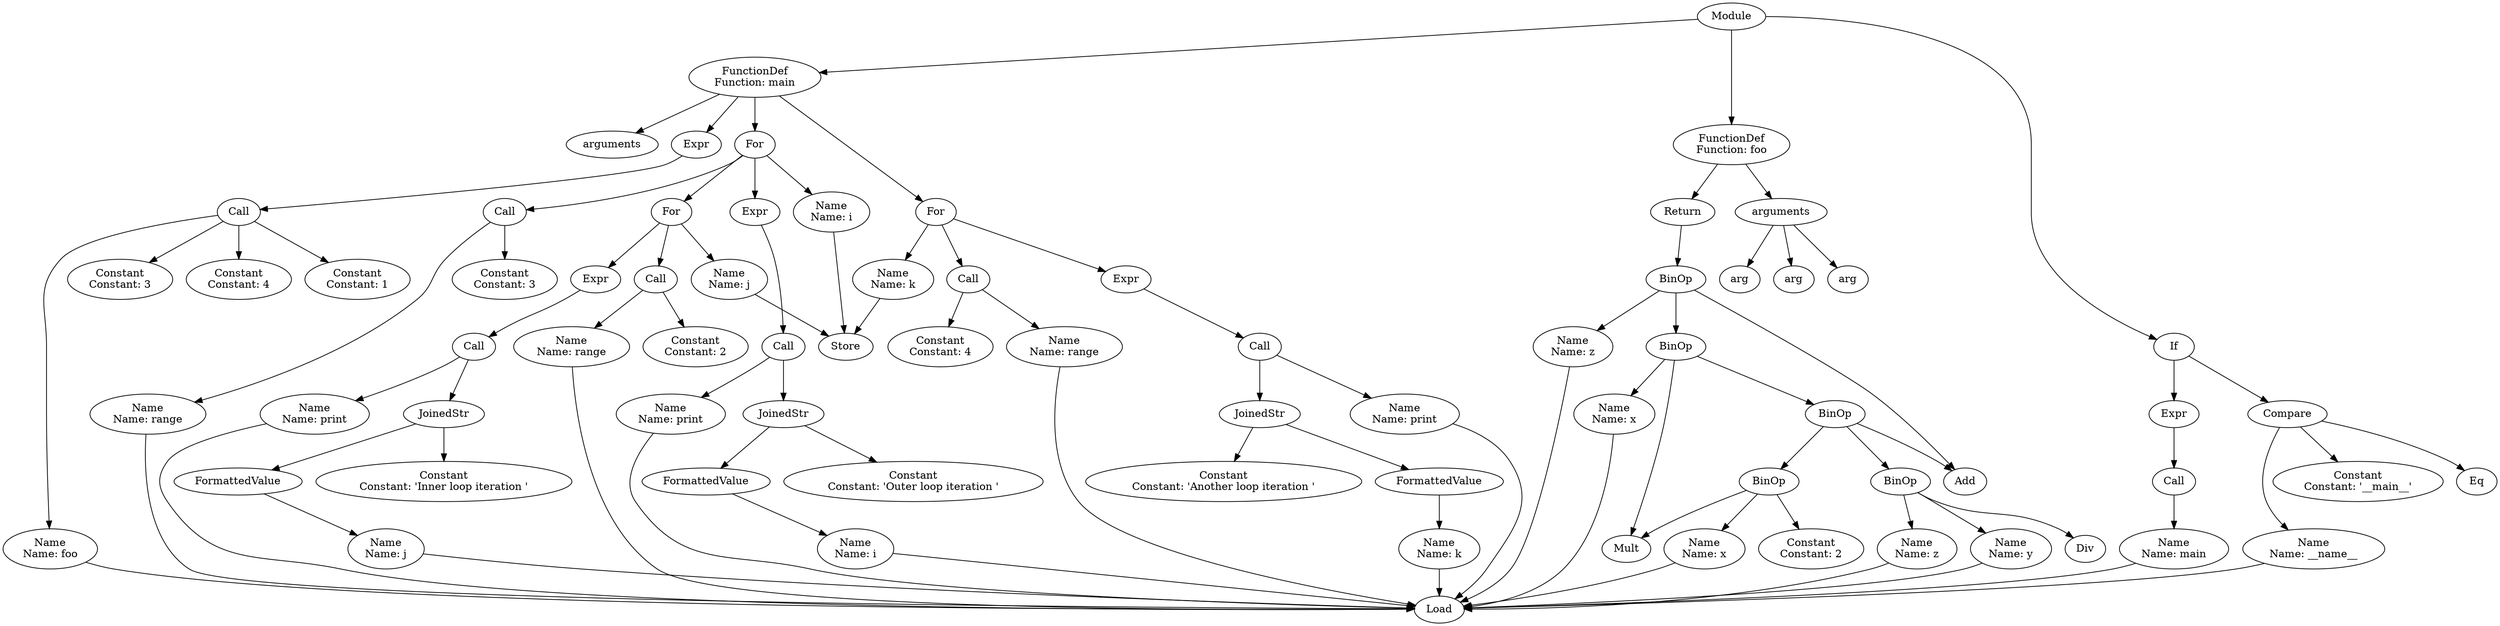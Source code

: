 digraph AST {
	"2325188894416" [label = "Module"]
	"2325188894416" -> "2325188894464"
	"2325188894416" -> "2325188894512"
	"2325188894416" -> "2325189299600"
	"2325188894464" [label = "FunctionDef
Function: main"]
	"2325188894464" -> "2325188896864"
	"2325188894464" -> "2325188897344"
	"2325188894464" -> "2325188897776"
	"2325188894464" -> "2325189300752"
	"2325188896864" [label = "arguments"]
	"2325188897344" [label = "For"]
	"2325188897344" -> "2325188897440"
	"2325188897344" -> "2325188897824"
	"2325188897344" -> "2325188898112"
	"2325188897344" -> "2325189302048"
	"2325188897440" [label = "Name
Name: i"]
	"2325188897440" -> "2325188476992"
	"2325188476992" [label = "Store"]
	"2325188897824" [label = "Call"]
	"2325188897824" -> "2325188898016"
	"2325188897824" -> "2325188898736"
	"2325188898016" [label = "Name
Name: range"]
	"2325188898016" -> "2325188477088"
	"2325188477088" [label = "Load"]
	"2325188898736" [label = "Constant
Constant: 3"]
	"2325188898112" [label = "Expr"]
	"2325188898112" -> "2325188898928"
	"2325188898928" [label = "Call"]
	"2325188898928" -> "2325188900320"
	"2325188898928" -> "2325188900560"
	"2325188900320" [label = "Name
Name: print"]
	"2325188900320" -> "2325188477088"
	"2325188477088" [label = "Load"]
	"2325188900560" [label = "JoinedStr"]
	"2325188900560" -> "2325188900656"
	"2325188900560" -> "2325188901616"
	"2325188900656" [label = "Constant
Constant: 'Outer loop iteration '"]
	"2325188901616" [label = "FormattedValue"]
	"2325188901616" -> "2325188902576"
	"2325188902576" [label = "Name
Name: i"]
	"2325188902576" -> "2325188477088"
	"2325188477088" [label = "Load"]
	"2325189302048" [label = "For"]
	"2325189302048" -> "2325189302000"
	"2325189302048" -> "2325189301904"
	"2325189302048" -> "2325189301760"
	"2325189302000" [label = "Name
Name: j"]
	"2325189302000" -> "2325188476992"
	"2325188476992" [label = "Store"]
	"2325189301904" [label = "Call"]
	"2325189301904" -> "2325189301856"
	"2325189301904" -> "2325189301808"
	"2325189301856" [label = "Name
Name: range"]
	"2325189301856" -> "2325188477088"
	"2325188477088" [label = "Load"]
	"2325189301808" [label = "Constant
Constant: 2"]
	"2325189301760" [label = "Expr"]
	"2325189301760" -> "2325189301712"
	"2325189301712" [label = "Call"]
	"2325189301712" -> "2325189301664"
	"2325189301712" -> "2325189301616"
	"2325189301664" [label = "Name
Name: print"]
	"2325189301664" -> "2325188477088"
	"2325188477088" [label = "Load"]
	"2325189301616" [label = "JoinedStr"]
	"2325189301616" -> "2325189301568"
	"2325189301616" -> "2325189301520"
	"2325189301568" [label = "Constant
Constant: 'Inner loop iteration '"]
	"2325189301520" [label = "FormattedValue"]
	"2325189301520" -> "2325189301472"
	"2325189301472" [label = "Name
Name: j"]
	"2325189301472" -> "2325188477088"
	"2325188477088" [label = "Load"]
	"2325188897776" [label = "For"]
	"2325188897776" -> "2325189301952"
	"2325188897776" -> "2325189301328"
	"2325188897776" -> "2325189301184"
	"2325189301952" [label = "Name
Name: k"]
	"2325189301952" -> "2325188476992"
	"2325188476992" [label = "Store"]
	"2325189301328" [label = "Call"]
	"2325189301328" -> "2325189301280"
	"2325189301328" -> "2325189301232"
	"2325189301280" [label = "Name
Name: range"]
	"2325189301280" -> "2325188477088"
	"2325188477088" [label = "Load"]
	"2325189301232" [label = "Constant
Constant: 4"]
	"2325189301184" [label = "Expr"]
	"2325189301184" -> "2325189301136"
	"2325189301136" [label = "Call"]
	"2325189301136" -> "2325189301088"
	"2325189301136" -> "2325189301040"
	"2325189301088" [label = "Name
Name: print"]
	"2325189301088" -> "2325188477088"
	"2325188477088" [label = "Load"]
	"2325189301040" [label = "JoinedStr"]
	"2325189301040" -> "2325189300992"
	"2325189301040" -> "2325189300944"
	"2325189300992" [label = "Constant
Constant: 'Another loop iteration '"]
	"2325189300944" [label = "FormattedValue"]
	"2325189300944" -> "2325189300896"
	"2325189300896" [label = "Name
Name: k"]
	"2325189300896" -> "2325188477088"
	"2325188477088" [label = "Load"]
	"2325189300752" [label = "Expr"]
	"2325189300752" -> "2325189300704"
	"2325189300704" [label = "Call"]
	"2325189300704" -> "2325189300656"
	"2325189300704" -> "2325189300608"
	"2325189300704" -> "2325189300560"
	"2325189300704" -> "2325189300512"
	"2325189300656" [label = "Name
Name: foo"]
	"2325189300656" -> "2325188477088"
	"2325188477088" [label = "Load"]
	"2325189300608" [label = "Constant
Constant: 4"]
	"2325189300560" [label = "Constant
Constant: 1"]
	"2325189300512" [label = "Constant
Constant: 3"]
	"2325188894512" [label = "FunctionDef
Function: foo"]
	"2325188894512" -> "2325189300416"
	"2325188894512" -> "2325189300224"
	"2325189300416" [label = "arguments"]
	"2325189300416" -> "2325189300368"
	"2325189300416" -> "2325189300320"
	"2325189300416" -> "2325189300272"
	"2325189300368" [label = "arg"]
	"2325189300320" [label = "arg"]
	"2325189300272" [label = "arg"]
	"2325189300224" [label = "Return"]
	"2325189300224" -> "2325189300176"
	"2325189300176" [label = "BinOp"]
	"2325189300176" -> "2325189300128"
	"2325189300176" -> "2325188480112"
	"2325189300176" -> "2325189299696"
	"2325189300128" [label = "BinOp"]
	"2325189300128" -> "2325189300080"
	"2325189300128" -> "2325188480304"
	"2325189300128" -> "2325189299744"
	"2325189300080" [label = "BinOp"]
	"2325189300080" -> "2325189300032"
	"2325189300080" -> "2325188480112"
	"2325189300080" -> "2325189299936"
	"2325189300032" [label = "BinOp"]
	"2325189300032" -> "2325189299984"
	"2325189300032" -> "2325188480304"
	"2325189300032" -> "2325189299888"
	"2325189299984" [label = "Name
Name: x"]
	"2325189299984" -> "2325188477088"
	"2325188477088" [label = "Load"]
	"2325188480304" [label = "Mult"]
	"2325189299888" [label = "Constant
Constant: 2"]
	"2325188480112" [label = "Add"]
	"2325189299936" [label = "BinOp"]
	"2325189299936" -> "2325189299840"
	"2325189299936" -> "2325188480496"
	"2325189299936" -> "2325189299792"
	"2325189299840" [label = "Name
Name: y"]
	"2325189299840" -> "2325188477088"
	"2325188477088" [label = "Load"]
	"2325188480496" [label = "Div"]
	"2325189299792" [label = "Name
Name: z"]
	"2325189299792" -> "2325188477088"
	"2325188477088" [label = "Load"]
	"2325188480304" [label = "Mult"]
	"2325189299744" [label = "Name
Name: x"]
	"2325189299744" -> "2325188477088"
	"2325188477088" [label = "Load"]
	"2325188480112" [label = "Add"]
	"2325189299696" [label = "Name
Name: z"]
	"2325189299696" -> "2325188477088"
	"2325188477088" [label = "Load"]
	"2325189299600" [label = "If"]
	"2325189299600" -> "2325189299552"
	"2325189299600" -> "2325189299360"
	"2325189299552" [label = "Compare"]
	"2325189299552" -> "2325189299504"
	"2325189299552" -> "2325188481888"
	"2325189299552" -> "2325189299408"
	"2325189299504" [label = "Name
Name: __name__"]
	"2325189299504" -> "2325188477088"
	"2325188477088" [label = "Load"]
	"2325188481888" [label = "Eq"]
	"2325189299408" [label = "Constant
Constant: '__main__'"]
	"2325189299360" [label = "Expr"]
	"2325189299360" -> "2325189299312"
	"2325189299312" [label = "Call"]
	"2325189299312" -> "2325189299264"
	"2325189299264" [label = "Name
Name: main"]
	"2325189299264" -> "2325188477088"
	"2325188477088" [label = "Load"]
}
